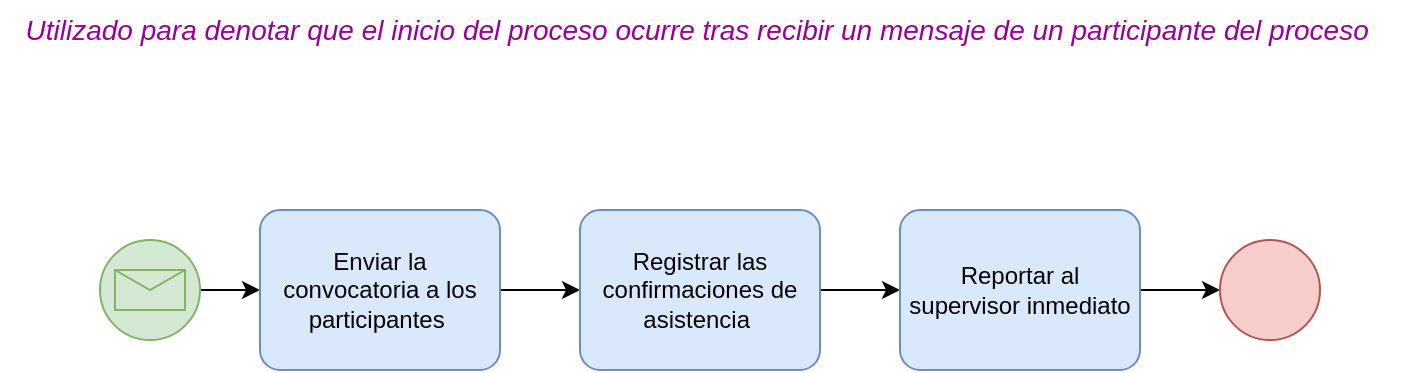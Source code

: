 <mxfile version="20.8.10" type="device"><diagram name="Página-1" id="DVXr5T1aeoazelRGZ2f-"><mxGraphModel dx="864" dy="516" grid="1" gridSize="10" guides="1" tooltips="1" connect="1" arrows="1" fold="1" page="1" pageScale="1" pageWidth="827" pageHeight="1169" math="0" shadow="0"><root><mxCell id="0"/><mxCell id="1" parent="0"/><mxCell id="ehLYMVI9YaqQ5oSe7CZ9-7" style="edgeStyle=orthogonalEdgeStyle;rounded=0;orthogonalLoop=1;jettySize=auto;html=1;" parent="1" source="ehLYMVI9YaqQ5oSe7CZ9-2" target="ehLYMVI9YaqQ5oSe7CZ9-3" edge="1"><mxGeometry relative="1" as="geometry"/></mxCell><mxCell id="ehLYMVI9YaqQ5oSe7CZ9-2" value="" style="points=[[0.145,0.145,0],[0.5,0,0],[0.855,0.145,0],[1,0.5,0],[0.855,0.855,0],[0.5,1,0],[0.145,0.855,0],[0,0.5,0]];shape=mxgraph.bpmn.event;html=1;verticalLabelPosition=bottom;labelBackgroundColor=#ffffff;verticalAlign=top;align=center;perimeter=ellipsePerimeter;outlineConnect=0;aspect=fixed;outline=standard;symbol=message;fillColor=#d5e8d4;strokeColor=#82b366;" parent="1" vertex="1"><mxGeometry x="120" y="240" width="50" height="50" as="geometry"/></mxCell><mxCell id="ehLYMVI9YaqQ5oSe7CZ9-8" style="edgeStyle=orthogonalEdgeStyle;rounded=0;orthogonalLoop=1;jettySize=auto;html=1;entryX=0;entryY=0.5;entryDx=0;entryDy=0;entryPerimeter=0;" parent="1" source="ehLYMVI9YaqQ5oSe7CZ9-3" target="ehLYMVI9YaqQ5oSe7CZ9-4" edge="1"><mxGeometry relative="1" as="geometry"/></mxCell><mxCell id="ehLYMVI9YaqQ5oSe7CZ9-3" value="Enviar la convocatoria a los participantes&amp;nbsp;" style="points=[[0.25,0,0],[0.5,0,0],[0.75,0,0],[1,0.25,0],[1,0.5,0],[1,0.75,0],[0.75,1,0],[0.5,1,0],[0.25,1,0],[0,0.75,0],[0,0.5,0],[0,0.25,0]];shape=mxgraph.bpmn.task;whiteSpace=wrap;rectStyle=rounded;size=10;html=1;taskMarker=abstract;fillColor=#dae8fc;strokeColor=#6c8ebf;" parent="1" vertex="1"><mxGeometry x="200" y="225" width="120" height="80" as="geometry"/></mxCell><mxCell id="ehLYMVI9YaqQ5oSe7CZ9-9" style="edgeStyle=orthogonalEdgeStyle;rounded=0;orthogonalLoop=1;jettySize=auto;html=1;" parent="1" source="ehLYMVI9YaqQ5oSe7CZ9-4" target="ehLYMVI9YaqQ5oSe7CZ9-5" edge="1"><mxGeometry relative="1" as="geometry"/></mxCell><mxCell id="ehLYMVI9YaqQ5oSe7CZ9-4" value="Registrar las confirmaciones de asistencia&amp;nbsp;" style="points=[[0.25,0,0],[0.5,0,0],[0.75,0,0],[1,0.25,0],[1,0.5,0],[1,0.75,0],[0.75,1,0],[0.5,1,0],[0.25,1,0],[0,0.75,0],[0,0.5,0],[0,0.25,0]];shape=mxgraph.bpmn.task;whiteSpace=wrap;rectStyle=rounded;size=10;html=1;taskMarker=abstract;fillColor=#dae8fc;strokeColor=#6c8ebf;" parent="1" vertex="1"><mxGeometry x="360" y="225" width="120" height="80" as="geometry"/></mxCell><mxCell id="ehLYMVI9YaqQ5oSe7CZ9-10" style="edgeStyle=orthogonalEdgeStyle;rounded=0;orthogonalLoop=1;jettySize=auto;html=1;entryX=0;entryY=0.5;entryDx=0;entryDy=0;entryPerimeter=0;" parent="1" source="ehLYMVI9YaqQ5oSe7CZ9-5" target="ehLYMVI9YaqQ5oSe7CZ9-6" edge="1"><mxGeometry relative="1" as="geometry"/></mxCell><mxCell id="ehLYMVI9YaqQ5oSe7CZ9-5" value="Reportar al supervisor inmediato" style="points=[[0.25,0,0],[0.5,0,0],[0.75,0,0],[1,0.25,0],[1,0.5,0],[1,0.75,0],[0.75,1,0],[0.5,1,0],[0.25,1,0],[0,0.75,0],[0,0.5,0],[0,0.25,0]];shape=mxgraph.bpmn.task;whiteSpace=wrap;rectStyle=rounded;size=10;html=1;taskMarker=abstract;fillColor=#dae8fc;strokeColor=#6c8ebf;" parent="1" vertex="1"><mxGeometry x="520" y="225" width="120" height="80" as="geometry"/></mxCell><mxCell id="ehLYMVI9YaqQ5oSe7CZ9-6" value="" style="points=[[0.145,0.145,0],[0.5,0,0],[0.855,0.145,0],[1,0.5,0],[0.855,0.855,0],[0.5,1,0],[0.145,0.855,0],[0,0.5,0]];shape=mxgraph.bpmn.event;html=1;verticalLabelPosition=bottom;labelBackgroundColor=#ffffff;verticalAlign=top;align=center;perimeter=ellipsePerimeter;outlineConnect=0;aspect=fixed;outline=standard;symbol=general;fillColor=#f8cecc;strokeColor=#b85450;" parent="1" vertex="1"><mxGeometry x="680" y="240" width="50" height="50" as="geometry"/></mxCell><mxCell id="hY5xSl106Mx7X91ZXHzx-1" value="&lt;i&gt;&lt;font color=&quot;#990099&quot; style=&quot;font-size: 14px;&quot;&gt;Utilizado para denotar que el inicio del proceso ocurre tras recibir un mensaje de un participante del proceso&amp;nbsp;&lt;/font&gt;&lt;/i&gt;" style="text;html=1;align=center;verticalAlign=middle;resizable=0;points=[];autosize=1;strokeColor=none;fillColor=none;" vertex="1" parent="1"><mxGeometry x="70" y="120" width="700" height="30" as="geometry"/></mxCell></root></mxGraphModel></diagram></mxfile>